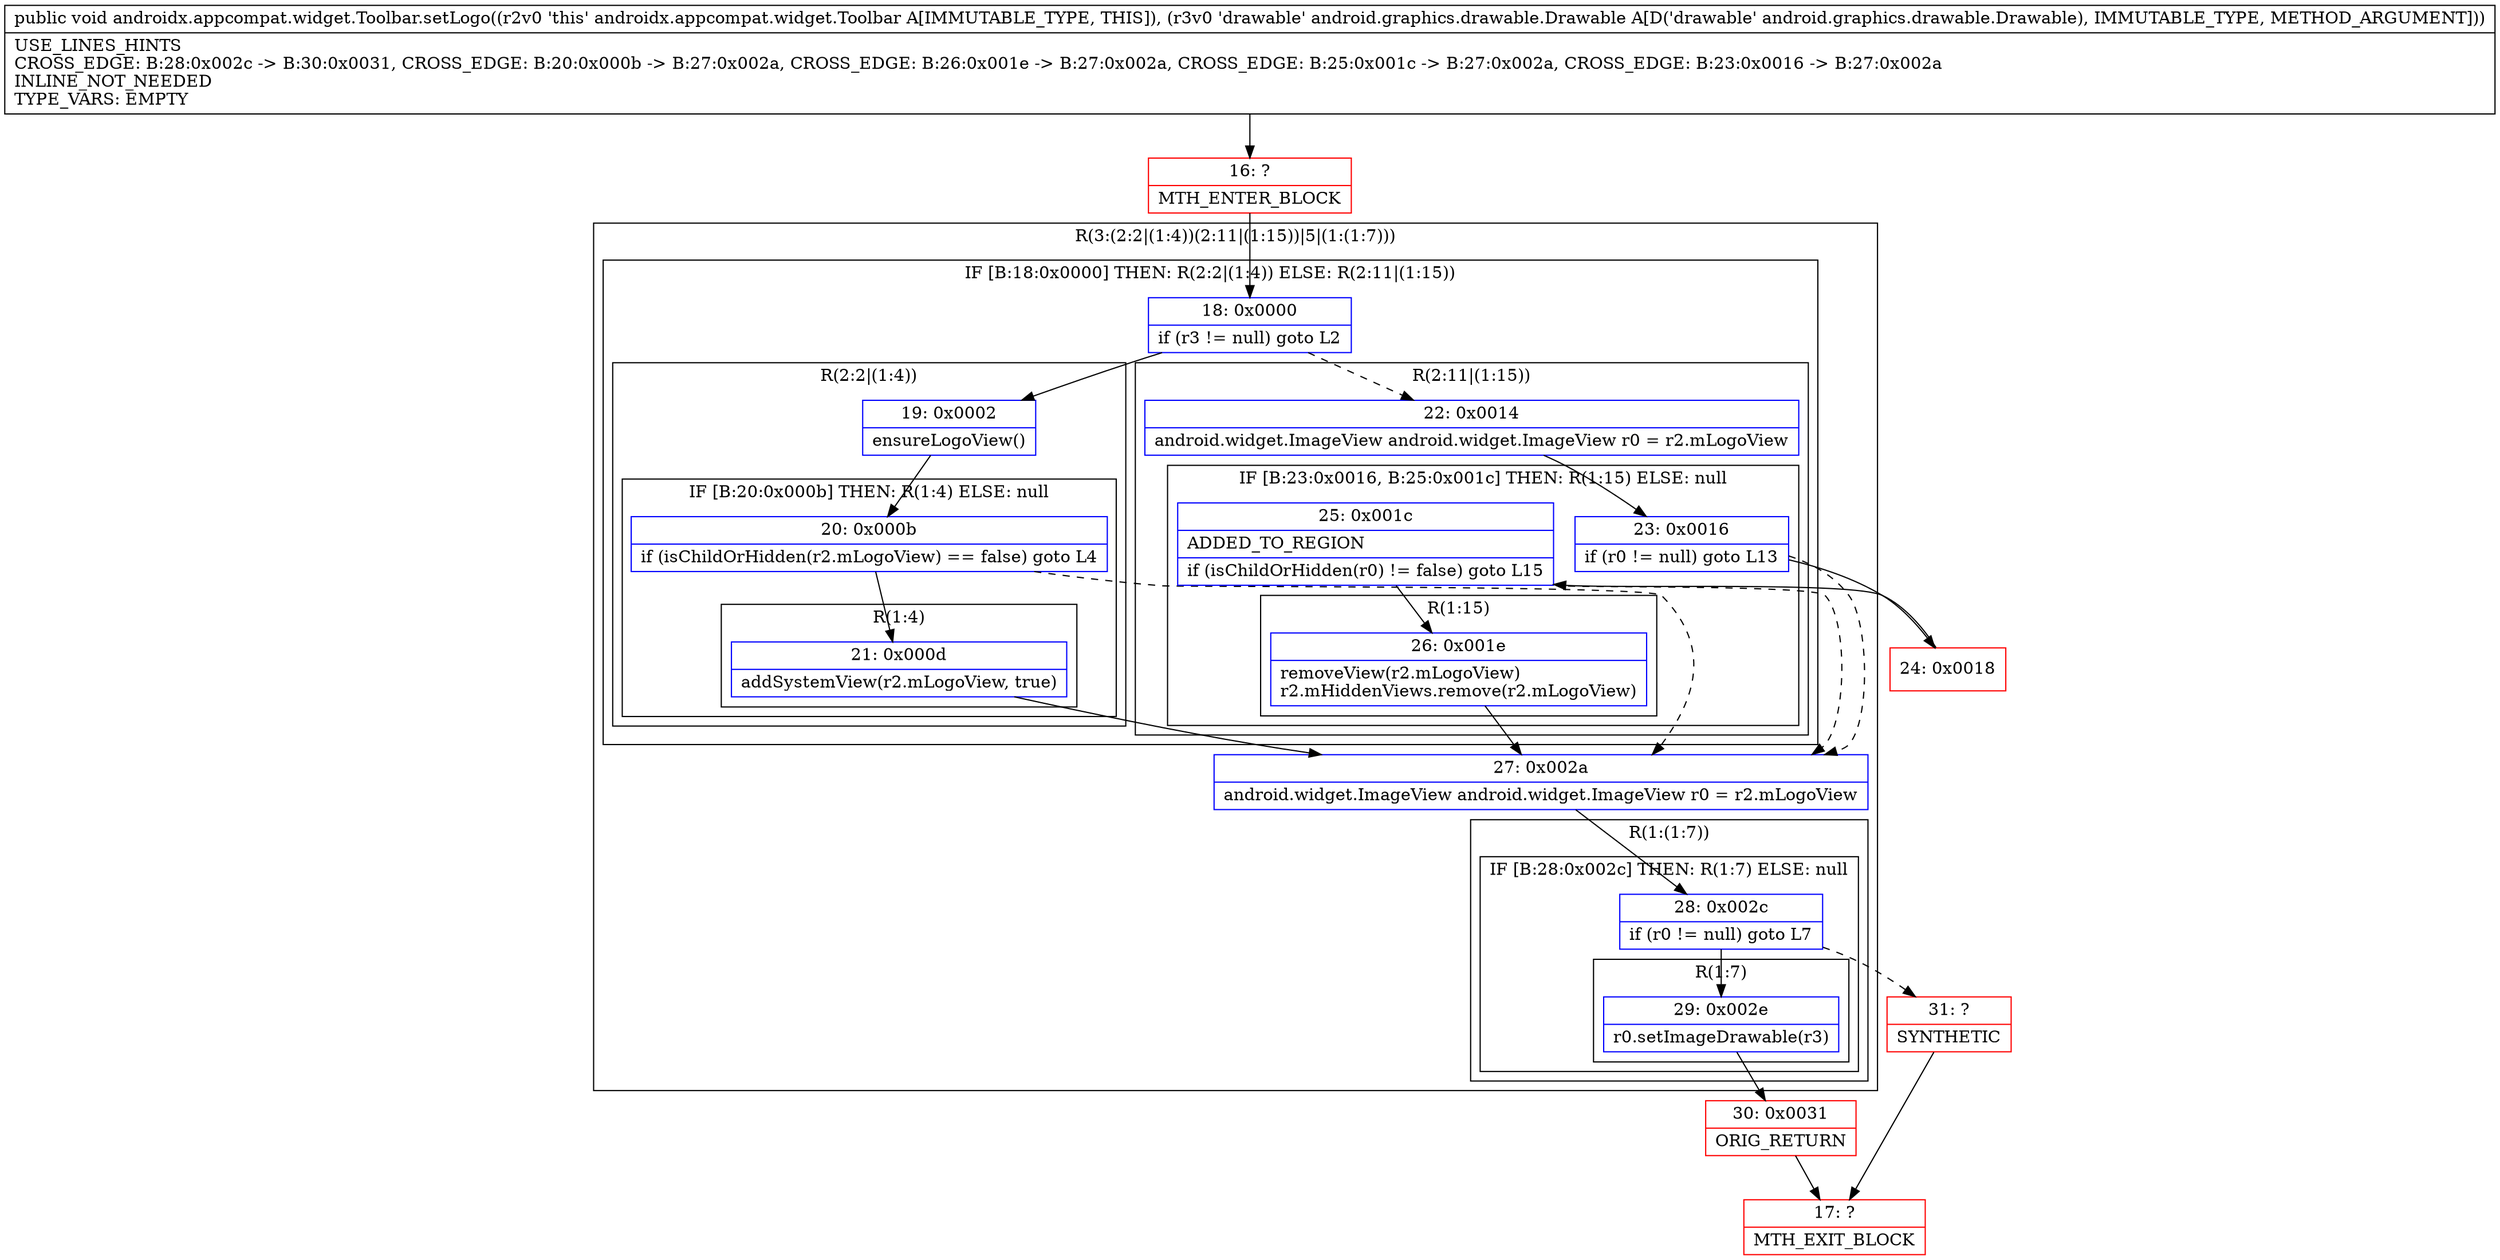 digraph "CFG forandroidx.appcompat.widget.Toolbar.setLogo(Landroid\/graphics\/drawable\/Drawable;)V" {
subgraph cluster_Region_1306581685 {
label = "R(3:(2:2|(1:4))(2:11|(1:15))|5|(1:(1:7)))";
node [shape=record,color=blue];
subgraph cluster_IfRegion_491164464 {
label = "IF [B:18:0x0000] THEN: R(2:2|(1:4)) ELSE: R(2:11|(1:15))";
node [shape=record,color=blue];
Node_18 [shape=record,label="{18\:\ 0x0000|if (r3 != null) goto L2\l}"];
subgraph cluster_Region_1066946337 {
label = "R(2:2|(1:4))";
node [shape=record,color=blue];
Node_19 [shape=record,label="{19\:\ 0x0002|ensureLogoView()\l}"];
subgraph cluster_IfRegion_1827430872 {
label = "IF [B:20:0x000b] THEN: R(1:4) ELSE: null";
node [shape=record,color=blue];
Node_20 [shape=record,label="{20\:\ 0x000b|if (isChildOrHidden(r2.mLogoView) == false) goto L4\l}"];
subgraph cluster_Region_827679741 {
label = "R(1:4)";
node [shape=record,color=blue];
Node_21 [shape=record,label="{21\:\ 0x000d|addSystemView(r2.mLogoView, true)\l}"];
}
}
}
subgraph cluster_Region_209590897 {
label = "R(2:11|(1:15))";
node [shape=record,color=blue];
Node_22 [shape=record,label="{22\:\ 0x0014|android.widget.ImageView android.widget.ImageView r0 = r2.mLogoView\l}"];
subgraph cluster_IfRegion_322744512 {
label = "IF [B:23:0x0016, B:25:0x001c] THEN: R(1:15) ELSE: null";
node [shape=record,color=blue];
Node_23 [shape=record,label="{23\:\ 0x0016|if (r0 != null) goto L13\l}"];
Node_25 [shape=record,label="{25\:\ 0x001c|ADDED_TO_REGION\l|if (isChildOrHidden(r0) != false) goto L15\l}"];
subgraph cluster_Region_404990452 {
label = "R(1:15)";
node [shape=record,color=blue];
Node_26 [shape=record,label="{26\:\ 0x001e|removeView(r2.mLogoView)\lr2.mHiddenViews.remove(r2.mLogoView)\l}"];
}
}
}
}
Node_27 [shape=record,label="{27\:\ 0x002a|android.widget.ImageView android.widget.ImageView r0 = r2.mLogoView\l}"];
subgraph cluster_Region_1698634902 {
label = "R(1:(1:7))";
node [shape=record,color=blue];
subgraph cluster_IfRegion_252508879 {
label = "IF [B:28:0x002c] THEN: R(1:7) ELSE: null";
node [shape=record,color=blue];
Node_28 [shape=record,label="{28\:\ 0x002c|if (r0 != null) goto L7\l}"];
subgraph cluster_Region_1935525069 {
label = "R(1:7)";
node [shape=record,color=blue];
Node_29 [shape=record,label="{29\:\ 0x002e|r0.setImageDrawable(r3)\l}"];
}
}
}
}
Node_16 [shape=record,color=red,label="{16\:\ ?|MTH_ENTER_BLOCK\l}"];
Node_30 [shape=record,color=red,label="{30\:\ 0x0031|ORIG_RETURN\l}"];
Node_17 [shape=record,color=red,label="{17\:\ ?|MTH_EXIT_BLOCK\l}"];
Node_31 [shape=record,color=red,label="{31\:\ ?|SYNTHETIC\l}"];
Node_24 [shape=record,color=red,label="{24\:\ 0x0018}"];
MethodNode[shape=record,label="{public void androidx.appcompat.widget.Toolbar.setLogo((r2v0 'this' androidx.appcompat.widget.Toolbar A[IMMUTABLE_TYPE, THIS]), (r3v0 'drawable' android.graphics.drawable.Drawable A[D('drawable' android.graphics.drawable.Drawable), IMMUTABLE_TYPE, METHOD_ARGUMENT]))  | USE_LINES_HINTS\lCROSS_EDGE: B:28:0x002c \-\> B:30:0x0031, CROSS_EDGE: B:20:0x000b \-\> B:27:0x002a, CROSS_EDGE: B:26:0x001e \-\> B:27:0x002a, CROSS_EDGE: B:25:0x001c \-\> B:27:0x002a, CROSS_EDGE: B:23:0x0016 \-\> B:27:0x002a\lINLINE_NOT_NEEDED\lTYPE_VARS: EMPTY\l}"];
MethodNode -> Node_16;Node_18 -> Node_19;
Node_18 -> Node_22[style=dashed];
Node_19 -> Node_20;
Node_20 -> Node_21;
Node_20 -> Node_27[style=dashed];
Node_21 -> Node_27;
Node_22 -> Node_23;
Node_23 -> Node_24;
Node_23 -> Node_27[style=dashed];
Node_25 -> Node_26;
Node_25 -> Node_27[style=dashed];
Node_26 -> Node_27;
Node_27 -> Node_28;
Node_28 -> Node_29;
Node_28 -> Node_31[style=dashed];
Node_29 -> Node_30;
Node_16 -> Node_18;
Node_30 -> Node_17;
Node_31 -> Node_17;
Node_24 -> Node_25;
}


